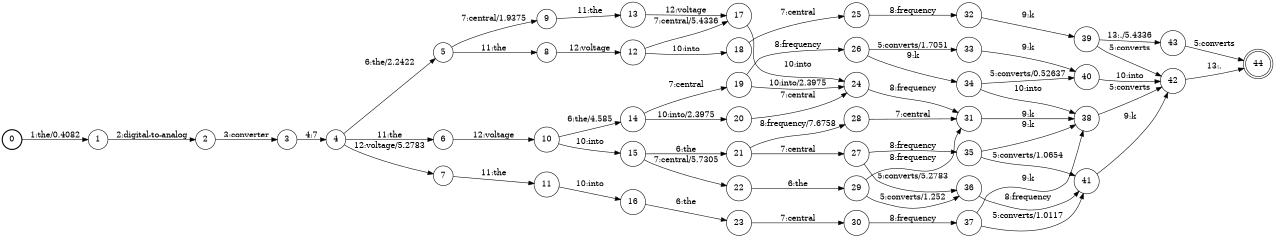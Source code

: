 digraph FST {
rankdir = LR;
size = "8.5,11";
label = "";
center = 1;
orientation = Portrait;
ranksep = "0.4";
nodesep = "0.25";
0 [label = "0", shape = circle, style = bold, fontsize = 14]
	0 -> 1 [label = "1:the/0.4082", fontsize = 14];
1 [label = "1", shape = circle, style = solid, fontsize = 14]
	1 -> 2 [label = "2:digital-to-analog", fontsize = 14];
2 [label = "2", shape = circle, style = solid, fontsize = 14]
	2 -> 3 [label = "3:converter", fontsize = 14];
3 [label = "3", shape = circle, style = solid, fontsize = 14]
	3 -> 4 [label = "4:7", fontsize = 14];
4 [label = "4", shape = circle, style = solid, fontsize = 14]
	4 -> 5 [label = "6:the/2.2422", fontsize = 14];
	4 -> 6 [label = "11:the", fontsize = 14];
	4 -> 7 [label = "12:voltage/5.2783", fontsize = 14];
5 [label = "5", shape = circle, style = solid, fontsize = 14]
	5 -> 8 [label = "11:the", fontsize = 14];
	5 -> 9 [label = "7:central/1.9375", fontsize = 14];
6 [label = "6", shape = circle, style = solid, fontsize = 14]
	6 -> 10 [label = "12:voltage", fontsize = 14];
7 [label = "7", shape = circle, style = solid, fontsize = 14]
	7 -> 11 [label = "11:the", fontsize = 14];
8 [label = "8", shape = circle, style = solid, fontsize = 14]
	8 -> 12 [label = "12:voltage", fontsize = 14];
9 [label = "9", shape = circle, style = solid, fontsize = 14]
	9 -> 13 [label = "11:the", fontsize = 14];
10 [label = "10", shape = circle, style = solid, fontsize = 14]
	10 -> 14 [label = "6:the/4.585", fontsize = 14];
	10 -> 15 [label = "10:into", fontsize = 14];
11 [label = "11", shape = circle, style = solid, fontsize = 14]
	11 -> 16 [label = "10:into", fontsize = 14];
12 [label = "12", shape = circle, style = solid, fontsize = 14]
	12 -> 17 [label = "7:central/5.4336", fontsize = 14];
	12 -> 18 [label = "10:into", fontsize = 14];
13 [label = "13", shape = circle, style = solid, fontsize = 14]
	13 -> 17 [label = "12:voltage", fontsize = 14];
14 [label = "14", shape = circle, style = solid, fontsize = 14]
	14 -> 19 [label = "7:central", fontsize = 14];
	14 -> 20 [label = "10:into/2.3975", fontsize = 14];
15 [label = "15", shape = circle, style = solid, fontsize = 14]
	15 -> 21 [label = "6:the", fontsize = 14];
	15 -> 22 [label = "7:central/5.7305", fontsize = 14];
16 [label = "16", shape = circle, style = solid, fontsize = 14]
	16 -> 23 [label = "6:the", fontsize = 14];
17 [label = "17", shape = circle, style = solid, fontsize = 14]
	17 -> 24 [label = "10:into", fontsize = 14];
18 [label = "18", shape = circle, style = solid, fontsize = 14]
	18 -> 25 [label = "7:central", fontsize = 14];
19 [label = "19", shape = circle, style = solid, fontsize = 14]
	19 -> 26 [label = "8:frequency", fontsize = 14];
	19 -> 24 [label = "10:into/2.3975", fontsize = 14];
20 [label = "20", shape = circle, style = solid, fontsize = 14]
	20 -> 24 [label = "7:central", fontsize = 14];
21 [label = "21", shape = circle, style = solid, fontsize = 14]
	21 -> 27 [label = "7:central", fontsize = 14];
	21 -> 28 [label = "8:frequency/7.6758", fontsize = 14];
22 [label = "22", shape = circle, style = solid, fontsize = 14]
	22 -> 29 [label = "6:the", fontsize = 14];
23 [label = "23", shape = circle, style = solid, fontsize = 14]
	23 -> 30 [label = "7:central", fontsize = 14];
24 [label = "24", shape = circle, style = solid, fontsize = 14]
	24 -> 31 [label = "8:frequency", fontsize = 14];
25 [label = "25", shape = circle, style = solid, fontsize = 14]
	25 -> 32 [label = "8:frequency", fontsize = 14];
26 [label = "26", shape = circle, style = solid, fontsize = 14]
	26 -> 33 [label = "5:converts/1.7051", fontsize = 14];
	26 -> 34 [label = "9:k", fontsize = 14];
27 [label = "27", shape = circle, style = solid, fontsize = 14]
	27 -> 36 [label = "5:converts/5.2783", fontsize = 14];
	27 -> 35 [label = "8:frequency", fontsize = 14];
28 [label = "28", shape = circle, style = solid, fontsize = 14]
	28 -> 31 [label = "7:central", fontsize = 14];
29 [label = "29", shape = circle, style = solid, fontsize = 14]
	29 -> 36 [label = "5:converts/1.252", fontsize = 14];
	29 -> 31 [label = "8:frequency", fontsize = 14];
30 [label = "30", shape = circle, style = solid, fontsize = 14]
	30 -> 37 [label = "8:frequency", fontsize = 14];
31 [label = "31", shape = circle, style = solid, fontsize = 14]
	31 -> 38 [label = "9:k", fontsize = 14];
32 [label = "32", shape = circle, style = solid, fontsize = 14]
	32 -> 39 [label = "9:k", fontsize = 14];
33 [label = "33", shape = circle, style = solid, fontsize = 14]
	33 -> 40 [label = "9:k", fontsize = 14];
34 [label = "34", shape = circle, style = solid, fontsize = 14]
	34 -> 40 [label = "5:converts/0.52637", fontsize = 14];
	34 -> 38 [label = "10:into", fontsize = 14];
35 [label = "35", shape = circle, style = solid, fontsize = 14]
	35 -> 41 [label = "5:converts/1.0654", fontsize = 14];
	35 -> 38 [label = "9:k", fontsize = 14];
36 [label = "36", shape = circle, style = solid, fontsize = 14]
	36 -> 41 [label = "8:frequency", fontsize = 14];
37 [label = "37", shape = circle, style = solid, fontsize = 14]
	37 -> 41 [label = "5:converts/1.0117", fontsize = 14];
	37 -> 38 [label = "9:k", fontsize = 14];
38 [label = "38", shape = circle, style = solid, fontsize = 14]
	38 -> 42 [label = "5:converts", fontsize = 14];
39 [label = "39", shape = circle, style = solid, fontsize = 14]
	39 -> 42 [label = "5:converts", fontsize = 14];
	39 -> 43 [label = "13:./5.4336", fontsize = 14];
40 [label = "40", shape = circle, style = solid, fontsize = 14]
	40 -> 42 [label = "10:into", fontsize = 14];
41 [label = "41", shape = circle, style = solid, fontsize = 14]
	41 -> 42 [label = "9:k", fontsize = 14];
42 [label = "42", shape = circle, style = solid, fontsize = 14]
	42 -> 44 [label = "13:.", fontsize = 14];
43 [label = "43", shape = circle, style = solid, fontsize = 14]
	43 -> 44 [label = "5:converts", fontsize = 14];
44 [label = "44", shape = doublecircle, style = solid, fontsize = 14]
}
